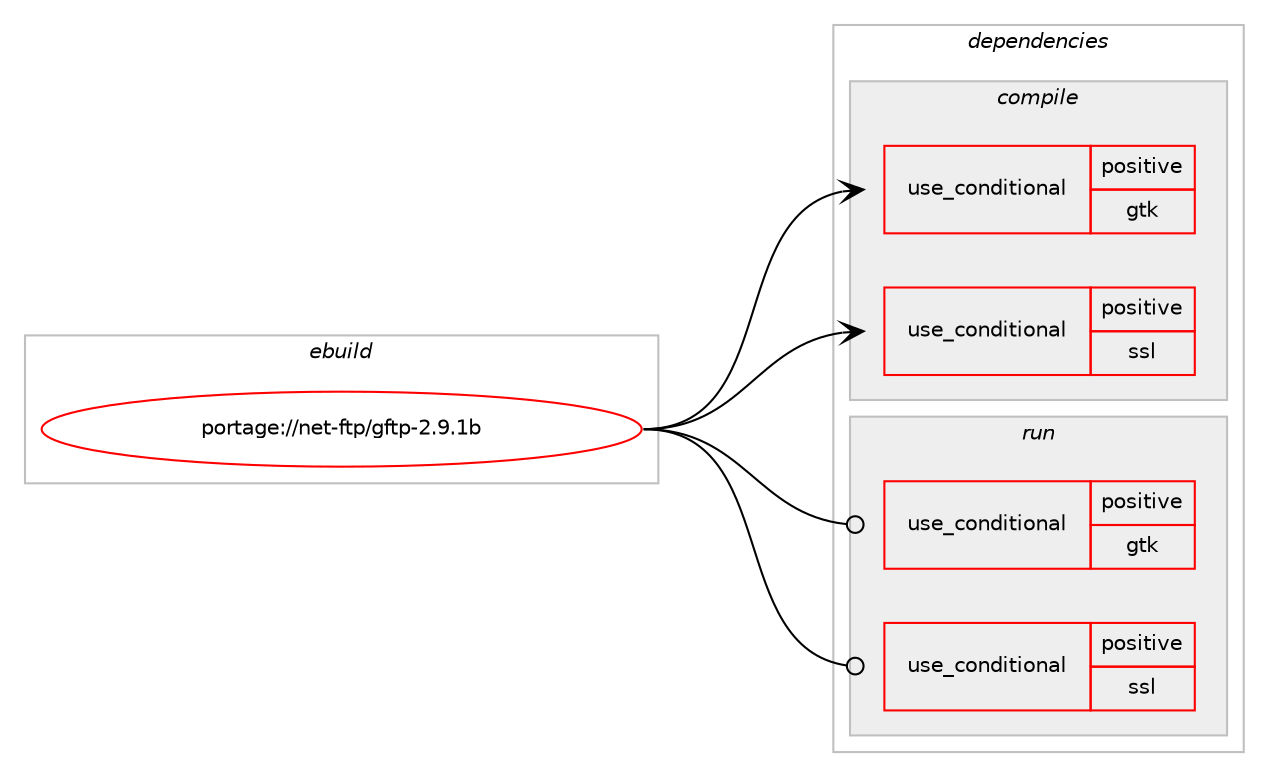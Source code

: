 digraph prolog {

# *************
# Graph options
# *************

newrank=true;
concentrate=true;
compound=true;
graph [rankdir=LR,fontname=Helvetica,fontsize=10,ranksep=1.5];#, ranksep=2.5, nodesep=0.2];
edge  [arrowhead=vee];
node  [fontname=Helvetica,fontsize=10];

# **********
# The ebuild
# **********

subgraph cluster_leftcol {
color=gray;
rank=same;
label=<<i>ebuild</i>>;
id [label="portage://net-ftp/gftp-2.9.1b", color=red, width=4, href="../net-ftp/gftp-2.9.1b.svg"];
}

# ****************
# The dependencies
# ****************

subgraph cluster_midcol {
color=gray;
label=<<i>dependencies</i>>;
subgraph cluster_compile {
fillcolor="#eeeeee";
style=filled;
label=<<i>compile</i>>;
subgraph cond88674 {
dependency178798 [label=<<TABLE BORDER="0" CELLBORDER="1" CELLSPACING="0" CELLPADDING="4"><TR><TD ROWSPAN="3" CELLPADDING="10">use_conditional</TD></TR><TR><TD>positive</TD></TR><TR><TD>gtk</TD></TR></TABLE>>, shape=none, color=red];
# *** BEGIN UNKNOWN DEPENDENCY TYPE (TODO) ***
# dependency178798 -> package_dependency(portage://net-ftp/gftp-2.9.1b,install,no,x11-libs,gtk+,none,[,,],[slot(2)],[])
# *** END UNKNOWN DEPENDENCY TYPE (TODO) ***

}
id:e -> dependency178798:w [weight=20,style="solid",arrowhead="vee"];
subgraph cond88675 {
dependency178799 [label=<<TABLE BORDER="0" CELLBORDER="1" CELLSPACING="0" CELLPADDING="4"><TR><TD ROWSPAN="3" CELLPADDING="10">use_conditional</TD></TR><TR><TD>positive</TD></TR><TR><TD>ssl</TD></TR></TABLE>>, shape=none, color=red];
# *** BEGIN UNKNOWN DEPENDENCY TYPE (TODO) ***
# dependency178799 -> package_dependency(portage://net-ftp/gftp-2.9.1b,install,no,dev-libs,openssl,none,[,,],[slot(0),equal],[])
# *** END UNKNOWN DEPENDENCY TYPE (TODO) ***

}
id:e -> dependency178799:w [weight=20,style="solid",arrowhead="vee"];
# *** BEGIN UNKNOWN DEPENDENCY TYPE (TODO) ***
# id -> package_dependency(portage://net-ftp/gftp-2.9.1b,install,no,dev-libs,glib,none,[,,],[slot(2)],[])
# *** END UNKNOWN DEPENDENCY TYPE (TODO) ***

# *** BEGIN UNKNOWN DEPENDENCY TYPE (TODO) ***
# id -> package_dependency(portage://net-ftp/gftp-2.9.1b,install,no,sys-libs,ncurses,none,[,,],[slot(0),equal],[])
# *** END UNKNOWN DEPENDENCY TYPE (TODO) ***

# *** BEGIN UNKNOWN DEPENDENCY TYPE (TODO) ***
# id -> package_dependency(portage://net-ftp/gftp-2.9.1b,install,no,sys-libs,readline,none,[,,],[slot(0)],[])
# *** END UNKNOWN DEPENDENCY TYPE (TODO) ***

}
subgraph cluster_compileandrun {
fillcolor="#eeeeee";
style=filled;
label=<<i>compile and run</i>>;
}
subgraph cluster_run {
fillcolor="#eeeeee";
style=filled;
label=<<i>run</i>>;
subgraph cond88676 {
dependency178800 [label=<<TABLE BORDER="0" CELLBORDER="1" CELLSPACING="0" CELLPADDING="4"><TR><TD ROWSPAN="3" CELLPADDING="10">use_conditional</TD></TR><TR><TD>positive</TD></TR><TR><TD>gtk</TD></TR></TABLE>>, shape=none, color=red];
# *** BEGIN UNKNOWN DEPENDENCY TYPE (TODO) ***
# dependency178800 -> package_dependency(portage://net-ftp/gftp-2.9.1b,run,no,x11-libs,gtk+,none,[,,],[slot(2)],[])
# *** END UNKNOWN DEPENDENCY TYPE (TODO) ***

}
id:e -> dependency178800:w [weight=20,style="solid",arrowhead="odot"];
subgraph cond88677 {
dependency178801 [label=<<TABLE BORDER="0" CELLBORDER="1" CELLSPACING="0" CELLPADDING="4"><TR><TD ROWSPAN="3" CELLPADDING="10">use_conditional</TD></TR><TR><TD>positive</TD></TR><TR><TD>ssl</TD></TR></TABLE>>, shape=none, color=red];
# *** BEGIN UNKNOWN DEPENDENCY TYPE (TODO) ***
# dependency178801 -> package_dependency(portage://net-ftp/gftp-2.9.1b,run,no,dev-libs,openssl,none,[,,],[slot(0),equal],[])
# *** END UNKNOWN DEPENDENCY TYPE (TODO) ***

}
id:e -> dependency178801:w [weight=20,style="solid",arrowhead="odot"];
# *** BEGIN UNKNOWN DEPENDENCY TYPE (TODO) ***
# id -> package_dependency(portage://net-ftp/gftp-2.9.1b,run,no,dev-libs,glib,none,[,,],[slot(2)],[])
# *** END UNKNOWN DEPENDENCY TYPE (TODO) ***

# *** BEGIN UNKNOWN DEPENDENCY TYPE (TODO) ***
# id -> package_dependency(portage://net-ftp/gftp-2.9.1b,run,no,sys-libs,ncurses,none,[,,],[slot(0),equal],[])
# *** END UNKNOWN DEPENDENCY TYPE (TODO) ***

# *** BEGIN UNKNOWN DEPENDENCY TYPE (TODO) ***
# id -> package_dependency(portage://net-ftp/gftp-2.9.1b,run,no,sys-libs,readline,none,[,,],[slot(0)],[])
# *** END UNKNOWN DEPENDENCY TYPE (TODO) ***

}
}

# **************
# The candidates
# **************

subgraph cluster_choices {
rank=same;
color=gray;
label=<<i>candidates</i>>;

}

}
